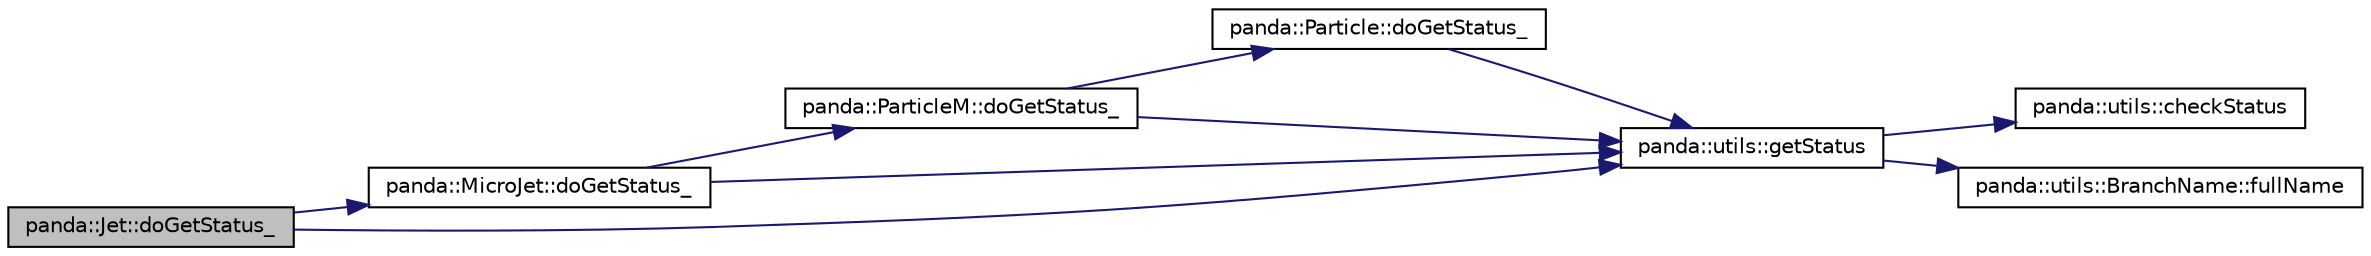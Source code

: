 digraph G
{
  edge [fontname="Helvetica",fontsize="10",labelfontname="Helvetica",labelfontsize="10"];
  node [fontname="Helvetica",fontsize="10",shape=record];
  rankdir=LR;
  Node1 [label="panda::Jet::doGetStatus_",height=0.2,width=0.4,color="black", fillcolor="grey75", style="filled" fontcolor="black"];
  Node1 -> Node2 [color="midnightblue",fontsize="10",style="solid"];
  Node2 [label="panda::MicroJet::doGetStatus_",height=0.2,width=0.4,color="black", fillcolor="white", style="filled",URL="$classpanda_1_1MicroJet.html#a2055608524fe0bb8e4fae8ef78e3333e"];
  Node2 -> Node3 [color="midnightblue",fontsize="10",style="solid"];
  Node3 [label="panda::ParticleM::doGetStatus_",height=0.2,width=0.4,color="black", fillcolor="white", style="filled",URL="$classpanda_1_1ParticleM.html#a003a63672058369e9bbea413e055b1c1"];
  Node3 -> Node4 [color="midnightblue",fontsize="10",style="solid"];
  Node4 [label="panda::Particle::doGetStatus_",height=0.2,width=0.4,color="black", fillcolor="white", style="filled",URL="$classpanda_1_1Particle.html#a7dcbf68bc3e74fdef1e3f3c620fb019a"];
  Node4 -> Node5 [color="midnightblue",fontsize="10",style="solid"];
  Node5 [label="panda::utils::getStatus",height=0.2,width=0.4,color="black", fillcolor="white", style="filled",URL="$namespacepanda_1_1utils.html#a8928c2bd486eae6103c33618c6eb4e80",tooltip="Get the status of a branch."];
  Node5 -> Node6 [color="midnightblue",fontsize="10",style="solid"];
  Node6 [label="panda::utils::checkStatus",height=0.2,width=0.4,color="black", fillcolor="white", style="filled",URL="$namespacepanda_1_1utils.html#aafa411773a4b0ee829d99e6e5a0abdcd",tooltip="Check status of a branch."];
  Node5 -> Node7 [color="midnightblue",fontsize="10",style="solid"];
  Node7 [label="panda::utils::BranchName::fullName",height=0.2,width=0.4,color="black", fillcolor="white", style="filled",URL="$classpanda_1_1utils_1_1BranchName.html#a13958ff4a9d554d2c057c600b4f70412",tooltip="Prepend the branch name with &lt;objName.&gt;."];
  Node3 -> Node5 [color="midnightblue",fontsize="10",style="solid"];
  Node2 -> Node5 [color="midnightblue",fontsize="10",style="solid"];
  Node1 -> Node5 [color="midnightblue",fontsize="10",style="solid"];
}
